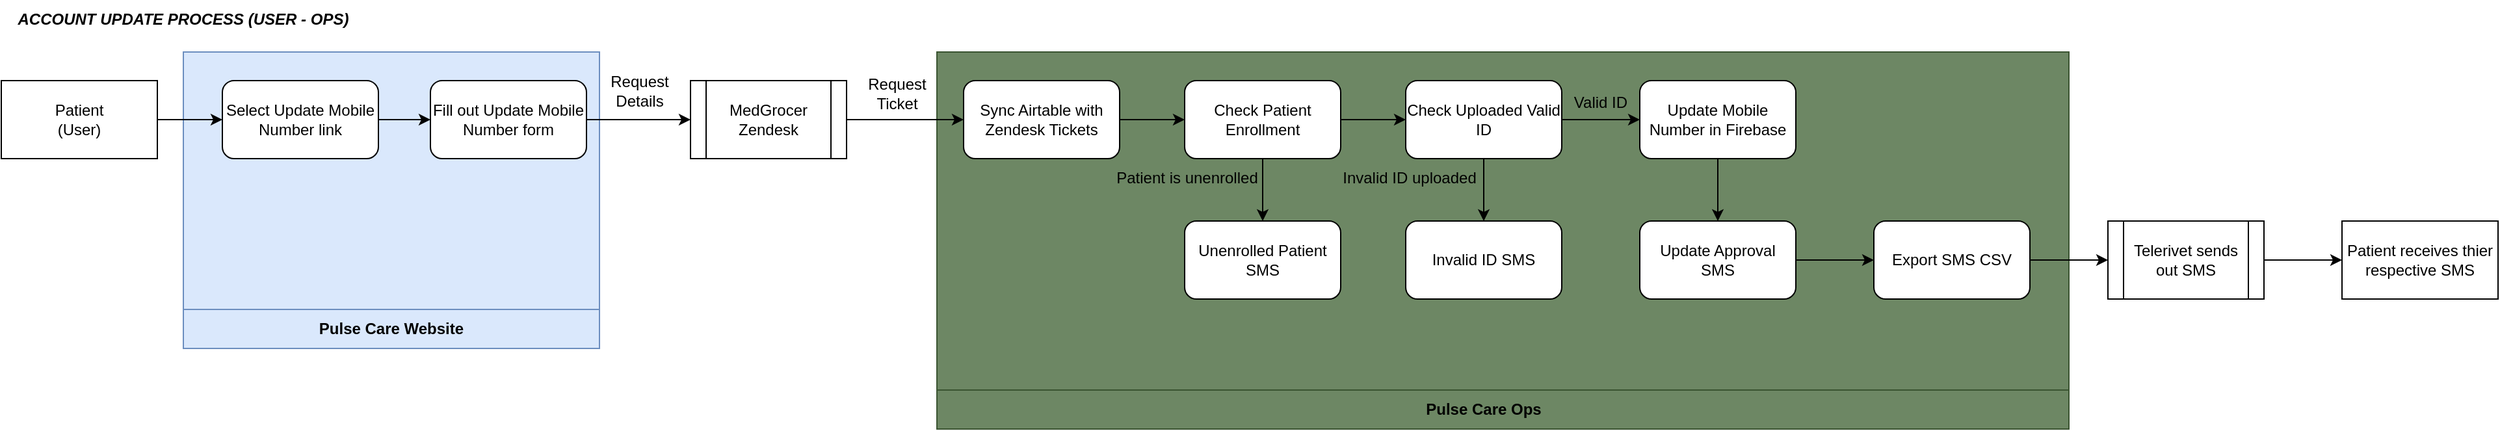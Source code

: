 <mxfile pages="2">
    <diagram id="_gsyZFkpTO_heswq6Mk5" name="Data Flow Diagram">
        <mxGraphModel dx="832" dy="487" grid="1" gridSize="10" guides="1" tooltips="1" connect="1" arrows="1" fold="1" page="1" pageScale="1" pageWidth="850" pageHeight="1100" math="0" shadow="0">
            <root>
                <mxCell id="0"/>
                <mxCell id="1" parent="0"/>
                <mxCell id="48" value="&lt;b&gt;&lt;i&gt;ACCOUNT UPDATE PROCESS (USER - OPS)&lt;/i&gt;&lt;/b&gt;" style="text;html=1;strokeColor=none;fillColor=none;align=center;verticalAlign=middle;whiteSpace=wrap;rounded=0;" parent="1" vertex="1">
                    <mxGeometry x="80" y="30" width="280" height="30" as="geometry"/>
                </mxCell>
                <mxCell id="41" value="" style="rounded=0;whiteSpace=wrap;html=1;fillColor=#6d8764;fontColor=#ffffff;strokeColor=#3A5431;" parent="1" vertex="1">
                    <mxGeometry x="799.5" y="70" width="870.5" height="260" as="geometry"/>
                </mxCell>
                <mxCell id="40" value="" style="rounded=0;whiteSpace=wrap;html=1;fillColor=#dae8fc;strokeColor=#6c8ebf;" parent="1" vertex="1">
                    <mxGeometry x="220" y="70" width="320" height="228" as="geometry"/>
                </mxCell>
                <mxCell id="2" value="Patient&lt;br&gt;(User)" style="rounded=0;whiteSpace=wrap;html=1;" parent="1" vertex="1">
                    <mxGeometry x="80" y="92" width="120" height="60" as="geometry"/>
                </mxCell>
                <mxCell id="3" value="Fill out Update Mobile Number form" style="rounded=1;whiteSpace=wrap;html=1;" parent="1" vertex="1">
                    <mxGeometry x="410" y="92" width="120" height="60" as="geometry"/>
                </mxCell>
                <mxCell id="5" value="MedGrocer Zendesk" style="shape=process;whiteSpace=wrap;html=1;backgroundOutline=1;" parent="1" vertex="1">
                    <mxGeometry x="610" y="92" width="120" height="60" as="geometry"/>
                </mxCell>
                <mxCell id="6" style="edgeStyle=none;html=1;exitX=1;exitY=0.5;exitDx=0;exitDy=0;entryX=0;entryY=0.5;entryDx=0;entryDy=0;" parent="1" source="3" target="5" edge="1">
                    <mxGeometry relative="1" as="geometry"/>
                </mxCell>
                <mxCell id="7" value="Sync Airtable with Zendesk Tickets" style="rounded=1;whiteSpace=wrap;html=1;" parent="1" vertex="1">
                    <mxGeometry x="820" y="92" width="120" height="60" as="geometry"/>
                </mxCell>
                <mxCell id="8" style="edgeStyle=none;html=1;exitX=1;exitY=0.5;exitDx=0;exitDy=0;entryX=0;entryY=0.5;entryDx=0;entryDy=0;" parent="1" source="5" target="7" edge="1">
                    <mxGeometry relative="1" as="geometry"/>
                </mxCell>
                <mxCell id="9" value="Request Details" style="text;html=1;strokeColor=none;fillColor=none;align=center;verticalAlign=middle;whiteSpace=wrap;rounded=0;" parent="1" vertex="1">
                    <mxGeometry x="541" y="85" width="60" height="30" as="geometry"/>
                </mxCell>
                <mxCell id="10" value="Request Ticket" style="text;html=1;strokeColor=none;fillColor=none;align=center;verticalAlign=middle;whiteSpace=wrap;rounded=0;" parent="1" vertex="1">
                    <mxGeometry x="739" y="87" width="60" height="30" as="geometry"/>
                </mxCell>
                <mxCell id="39" style="edgeStyle=none;html=1;exitX=1;exitY=0.5;exitDx=0;exitDy=0;entryX=0;entryY=0.5;entryDx=0;entryDy=0;" parent="1" source="11" target="3" edge="1">
                    <mxGeometry relative="1" as="geometry"/>
                </mxCell>
                <mxCell id="11" value="Select Update Mobile Number link" style="rounded=1;whiteSpace=wrap;html=1;" parent="1" vertex="1">
                    <mxGeometry x="250" y="92" width="120" height="60" as="geometry"/>
                </mxCell>
                <mxCell id="38" style="edgeStyle=none;html=1;exitX=1;exitY=0.5;exitDx=0;exitDy=0;entryX=0;entryY=0.5;entryDx=0;entryDy=0;" parent="1" source="2" target="11" edge="1">
                    <mxGeometry relative="1" as="geometry"/>
                </mxCell>
                <mxCell id="12" value="Check Patient Enrollment" style="rounded=1;whiteSpace=wrap;html=1;" parent="1" vertex="1">
                    <mxGeometry x="990" y="92" width="120" height="60" as="geometry"/>
                </mxCell>
                <mxCell id="30" style="edgeStyle=none;html=1;exitX=1;exitY=0.5;exitDx=0;exitDy=0;entryX=0;entryY=0.5;entryDx=0;entryDy=0;" parent="1" source="7" target="12" edge="1">
                    <mxGeometry relative="1" as="geometry"/>
                </mxCell>
                <mxCell id="58" style="edgeStyle=none;html=1;exitX=1;exitY=0.5;exitDx=0;exitDy=0;entryX=0;entryY=0.5;entryDx=0;entryDy=0;" edge="1" parent="1" source="22" target="56">
                    <mxGeometry relative="1" as="geometry"/>
                </mxCell>
                <mxCell id="22" value="Check Uploaded Valid ID" style="rounded=1;whiteSpace=wrap;html=1;" parent="1" vertex="1">
                    <mxGeometry x="1160" y="92" width="120" height="60" as="geometry"/>
                </mxCell>
                <mxCell id="32" style="edgeStyle=none;html=1;exitX=1;exitY=0.5;exitDx=0;exitDy=0;entryX=0;entryY=0.5;entryDx=0;entryDy=0;" parent="1" source="12" target="22" edge="1">
                    <mxGeometry relative="1" as="geometry">
                        <mxPoint x="1150" y="122.368" as="targetPoint"/>
                    </mxGeometry>
                </mxCell>
                <mxCell id="63" style="edgeStyle=none;html=1;exitX=1;exitY=0.5;exitDx=0;exitDy=0;entryX=0;entryY=0.5;entryDx=0;entryDy=0;" edge="1" parent="1" source="23" target="54">
                    <mxGeometry relative="1" as="geometry"/>
                </mxCell>
                <mxCell id="23" value="Export SMS CSV" style="rounded=1;whiteSpace=wrap;html=1;" parent="1" vertex="1">
                    <mxGeometry x="1520" y="200" width="120" height="60" as="geometry"/>
                </mxCell>
                <mxCell id="31" style="edgeStyle=none;html=1;exitX=0.5;exitY=1;exitDx=0;exitDy=0;entryX=0.5;entryY=0;entryDx=0;entryDy=0;" parent="1" source="12" target="49" edge="1">
                    <mxGeometry relative="1" as="geometry"/>
                </mxCell>
                <mxCell id="33" style="edgeStyle=none;html=1;exitX=0.5;exitY=1;exitDx=0;exitDy=0;entryX=0.5;entryY=0;entryDx=0;entryDy=0;" parent="1" source="22" target="50" edge="1">
                    <mxGeometry relative="1" as="geometry"/>
                </mxCell>
                <mxCell id="28" value="Patient receives thier respective SMS" style="rounded=0;whiteSpace=wrap;html=1;" parent="1" vertex="1">
                    <mxGeometry x="1880" y="200" width="120" height="60" as="geometry"/>
                </mxCell>
                <mxCell id="36" value="Patient is unenrolled" style="text;html=1;strokeColor=none;fillColor=none;align=center;verticalAlign=middle;whiteSpace=wrap;rounded=0;" parent="1" vertex="1">
                    <mxGeometry x="932" y="152" width="120" height="30" as="geometry"/>
                </mxCell>
                <mxCell id="37" value="Invalid ID uploaded" style="text;html=1;strokeColor=none;fillColor=none;align=center;verticalAlign=middle;whiteSpace=wrap;rounded=0;" parent="1" vertex="1">
                    <mxGeometry x="1103" y="152" width="120" height="30" as="geometry"/>
                </mxCell>
                <mxCell id="42" value="" style="rounded=0;whiteSpace=wrap;html=1;fillColor=#dae8fc;strokeColor=#6c8ebf;" parent="1" vertex="1">
                    <mxGeometry x="220" y="268" width="320" height="30" as="geometry"/>
                </mxCell>
                <mxCell id="43" value="" style="rounded=0;whiteSpace=wrap;html=1;fillColor=#6d8764;fontColor=#ffffff;strokeColor=#3A5431;" parent="1" vertex="1">
                    <mxGeometry x="799.5" y="330" width="870.5" height="30" as="geometry"/>
                </mxCell>
                <mxCell id="44" value="Pulse Care Website" style="text;html=1;strokeColor=none;fillColor=none;align=center;verticalAlign=middle;whiteSpace=wrap;rounded=0;fontStyle=1" parent="1" vertex="1">
                    <mxGeometry x="320" y="268" width="120" height="30" as="geometry"/>
                </mxCell>
                <mxCell id="45" value="Pulse Care Ops" style="text;html=1;strokeColor=none;fillColor=none;align=center;verticalAlign=middle;whiteSpace=wrap;rounded=0;fontStyle=1" parent="1" vertex="1">
                    <mxGeometry x="1160" y="330" width="120" height="30" as="geometry"/>
                </mxCell>
                <mxCell id="49" value="Unenrolled Patient SMS" style="rounded=1;whiteSpace=wrap;html=1;" vertex="1" parent="1">
                    <mxGeometry x="990" y="200" width="120" height="60" as="geometry"/>
                </mxCell>
                <mxCell id="50" value="Invalid ID SMS" style="rounded=1;whiteSpace=wrap;html=1;" vertex="1" parent="1">
                    <mxGeometry x="1160" y="200" width="120" height="60" as="geometry"/>
                </mxCell>
                <mxCell id="64" style="edgeStyle=none;html=1;exitX=1;exitY=0.5;exitDx=0;exitDy=0;" edge="1" parent="1" source="54" target="28">
                    <mxGeometry relative="1" as="geometry"/>
                </mxCell>
                <mxCell id="54" value="Telerivet sends out SMS" style="shape=process;whiteSpace=wrap;html=1;backgroundOutline=1;" vertex="1" parent="1">
                    <mxGeometry x="1700" y="200" width="120" height="60" as="geometry"/>
                </mxCell>
                <mxCell id="62" style="edgeStyle=none;html=1;exitX=1;exitY=0.5;exitDx=0;exitDy=0;entryX=0;entryY=0.5;entryDx=0;entryDy=0;" edge="1" parent="1" source="55" target="23">
                    <mxGeometry relative="1" as="geometry"/>
                </mxCell>
                <mxCell id="55" value="Update Approval SMS" style="rounded=1;whiteSpace=wrap;html=1;" vertex="1" parent="1">
                    <mxGeometry x="1340" y="200" width="120" height="60" as="geometry"/>
                </mxCell>
                <mxCell id="61" style="edgeStyle=none;html=1;exitX=0.5;exitY=1;exitDx=0;exitDy=0;entryX=0.5;entryY=0;entryDx=0;entryDy=0;" edge="1" parent="1" source="56" target="55">
                    <mxGeometry relative="1" as="geometry"/>
                </mxCell>
                <mxCell id="56" value="Update Mobile Number in Firebase" style="rounded=1;whiteSpace=wrap;html=1;" vertex="1" parent="1">
                    <mxGeometry x="1340" y="92" width="120" height="60" as="geometry"/>
                </mxCell>
                <mxCell id="59" value="Valid ID" style="text;html=1;strokeColor=none;fillColor=none;align=center;verticalAlign=middle;whiteSpace=wrap;rounded=0;" vertex="1" parent="1">
                    <mxGeometry x="1250" y="94" width="120" height="30" as="geometry"/>
                </mxCell>
            </root>
        </mxGraphModel>
    </diagram>
    <diagram id="QSluMG2fLPLsnByTs2Ys" name="Decision Tree">
        <mxGraphModel dx="829" dy="797" grid="1" gridSize="10" guides="1" tooltips="1" connect="1" arrows="1" fold="1" page="1" pageScale="1" pageWidth="850" pageHeight="1100" math="0" shadow="0">
            <root>
                <mxCell id="0"/>
                <mxCell id="1" parent="0"/>
                <mxCell id="JqfKiVtFoCUU9VJoSjnu-1" value="Account Update" style="text;html=1;align=center;verticalAlign=middle;resizable=0;points=[];autosize=1;strokeColor=none;fillColor=none;" parent="1" vertex="1">
                    <mxGeometry x="80" y="80" width="110" height="30" as="geometry"/>
                </mxCell>
                <mxCell id="cDCVtDbjuVqj_fnfd-47-4" style="edgeStyle=none;html=1;entryX=0.5;entryY=0;entryDx=0;entryDy=0;exitX=0.5;exitY=1;exitDx=0;exitDy=0;" parent="1" source="cDCVtDbjuVqj_fnfd-47-1" target="cDCVtDbjuVqj_fnfd-47-3" edge="1">
                    <mxGeometry relative="1" as="geometry">
                        <Array as="points">
                            <mxPoint x="260" y="220"/>
                            <mxPoint x="340" y="220"/>
                        </Array>
                    </mxGeometry>
                </mxCell>
                <mxCell id="cDCVtDbjuVqj_fnfd-47-7" value="Yes" style="edgeLabel;html=1;align=center;verticalAlign=middle;resizable=0;points=[];" parent="cDCVtDbjuVqj_fnfd-47-4" vertex="1" connectable="0">
                    <mxGeometry relative="1" as="geometry">
                        <mxPoint as="offset"/>
                    </mxGeometry>
                </mxCell>
                <mxCell id="cDCVtDbjuVqj_fnfd-47-5" style="edgeStyle=none;html=1;exitX=0.5;exitY=1;exitDx=0;exitDy=0;entryX=0.5;entryY=0;entryDx=0;entryDy=0;" parent="1" source="cDCVtDbjuVqj_fnfd-47-1" target="cDCVtDbjuVqj_fnfd-47-2" edge="1">
                    <mxGeometry relative="1" as="geometry">
                        <Array as="points">
                            <mxPoint x="260" y="220"/>
                            <mxPoint x="180" y="220"/>
                        </Array>
                    </mxGeometry>
                </mxCell>
                <mxCell id="cDCVtDbjuVqj_fnfd-47-6" value="No" style="edgeLabel;html=1;align=center;verticalAlign=middle;resizable=0;points=[];" parent="cDCVtDbjuVqj_fnfd-47-5" vertex="1" connectable="0">
                    <mxGeometry x="-0.005" relative="1" as="geometry">
                        <mxPoint as="offset"/>
                    </mxGeometry>
                </mxCell>
                <mxCell id="cDCVtDbjuVqj_fnfd-47-1" value="&lt;font style=&quot;font-size: 12px;&quot;&gt;Valid ID?&lt;br&gt;&lt;/font&gt;" style="rounded=0;whiteSpace=wrap;html=1;fillColor=none;" parent="1" vertex="1">
                    <mxGeometry x="200" y="140" width="120" height="60" as="geometry"/>
                </mxCell>
                <mxCell id="cDCVtDbjuVqj_fnfd-47-2" value="&lt;font style=&quot;font-size: 12px;&quot;&gt;Unapproved Mobile Number Update (Invalid ID SMS)&lt;br&gt;&lt;/font&gt;" style="rounded=0;whiteSpace=wrap;html=1;fillColor=none;" parent="1" vertex="1">
                    <mxGeometry x="120" y="240" width="120" height="60" as="geometry"/>
                </mxCell>
                <mxCell id="cDCVtDbjuVqj_fnfd-47-10" style="edgeStyle=none;html=1;exitX=0.5;exitY=1;exitDx=0;exitDy=0;entryX=0.5;entryY=0;entryDx=0;entryDy=0;" parent="1" source="cDCVtDbjuVqj_fnfd-47-3" target="cDCVtDbjuVqj_fnfd-47-8" edge="1">
                    <mxGeometry relative="1" as="geometry">
                        <Array as="points">
                            <mxPoint x="340" y="320"/>
                            <mxPoint x="420" y="320"/>
                        </Array>
                    </mxGeometry>
                </mxCell>
                <mxCell id="cDCVtDbjuVqj_fnfd-47-13" value="Yes" style="edgeLabel;html=1;align=center;verticalAlign=middle;resizable=0;points=[];" parent="cDCVtDbjuVqj_fnfd-47-10" vertex="1" connectable="0">
                    <mxGeometry x="-0.005" relative="1" as="geometry">
                        <mxPoint as="offset"/>
                    </mxGeometry>
                </mxCell>
                <mxCell id="cDCVtDbjuVqj_fnfd-47-11" style="edgeStyle=none;html=1;exitX=0.5;exitY=1;exitDx=0;exitDy=0;entryX=0.5;entryY=0;entryDx=0;entryDy=0;" parent="1" source="cDCVtDbjuVqj_fnfd-47-3" target="cDCVtDbjuVqj_fnfd-47-9" edge="1">
                    <mxGeometry relative="1" as="geometry">
                        <Array as="points">
                            <mxPoint x="340" y="320"/>
                            <mxPoint x="260" y="320"/>
                        </Array>
                    </mxGeometry>
                </mxCell>
                <mxCell id="cDCVtDbjuVqj_fnfd-47-12" value="No" style="edgeLabel;html=1;align=center;verticalAlign=middle;resizable=0;points=[];" parent="cDCVtDbjuVqj_fnfd-47-11" vertex="1" connectable="0">
                    <mxGeometry x="-0.002" relative="1" as="geometry">
                        <mxPoint as="offset"/>
                    </mxGeometry>
                </mxCell>
                <mxCell id="cDCVtDbjuVqj_fnfd-47-3" value="&lt;font style=&quot;font-size: 12px;&quot;&gt;Toggled &quot;Update Mobile Number?&quot;&lt;br&gt;&lt;/font&gt;" style="rounded=0;whiteSpace=wrap;html=1;fillColor=none;" parent="1" vertex="1">
                    <mxGeometry x="280" y="240" width="120" height="60" as="geometry"/>
                </mxCell>
                <mxCell id="cDCVtDbjuVqj_fnfd-47-8" value="&lt;font style=&quot;font-size: 12px;&quot;&gt;Mobile Number Update Approval SMS&lt;br&gt;&lt;/font&gt;" style="rounded=0;whiteSpace=wrap;html=1;fillColor=none;" parent="1" vertex="1">
                    <mxGeometry x="360" y="340" width="120" height="60" as="geometry"/>
                </mxCell>
                <mxCell id="cDCVtDbjuVqj_fnfd-47-9" value="&lt;font style=&quot;font-size: 12px;&quot;&gt;Mobile Number Update Cancellation SMS&lt;br&gt;&lt;/font&gt;" style="rounded=0;whiteSpace=wrap;html=1;fillColor=none;" parent="1" vertex="1">
                    <mxGeometry x="200" y="340" width="120" height="60" as="geometry"/>
                </mxCell>
            </root>
        </mxGraphModel>
    </diagram>
</mxfile>